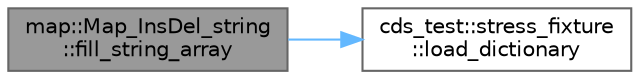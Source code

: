 digraph "map::Map_InsDel_string::fill_string_array"
{
 // LATEX_PDF_SIZE
  bgcolor="transparent";
  edge [fontname=Helvetica,fontsize=10,labelfontname=Helvetica,labelfontsize=10];
  node [fontname=Helvetica,fontsize=10,shape=box,height=0.2,width=0.4];
  rankdir="LR";
  Node1 [id="Node000001",label="map::Map_InsDel_string\l::fill_string_array",height=0.2,width=0.4,color="gray40", fillcolor="grey60", style="filled", fontcolor="black",tooltip=" "];
  Node1 -> Node2 [id="edge1_Node000001_Node000002",color="steelblue1",style="solid",tooltip=" "];
  Node2 [id="Node000002",label="cds_test::stress_fixture\l::load_dictionary",height=0.2,width=0.4,color="grey40", fillcolor="white", style="filled",URL="$classcds__test_1_1stress__fixture.html#af4ca778b7952c319a5c410a07d2b6d27",tooltip=" "];
}
